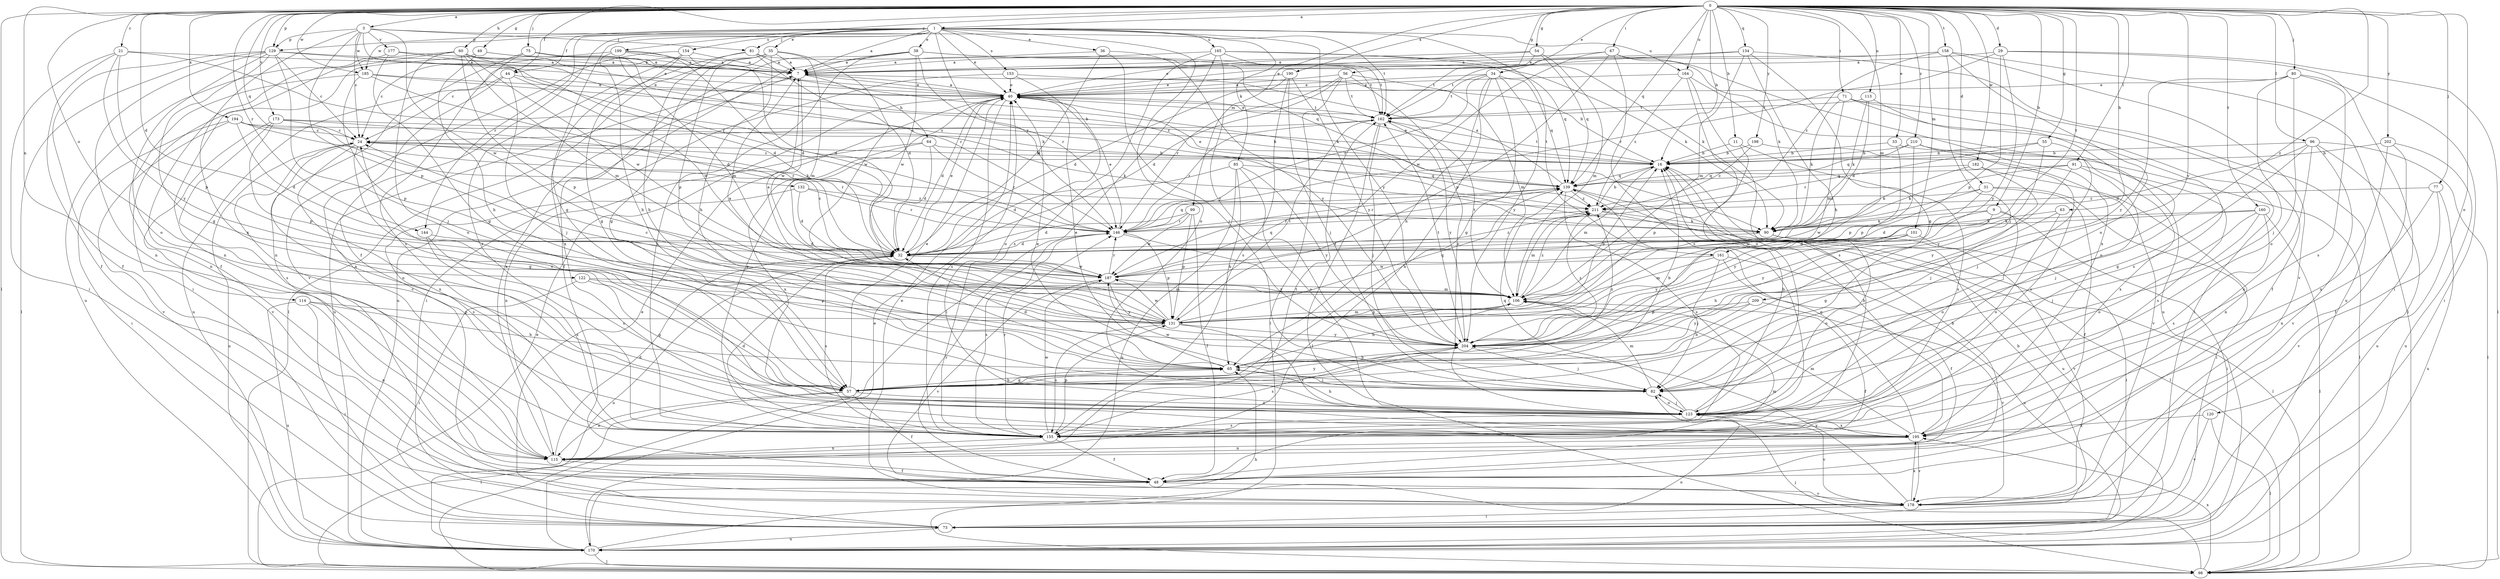 strict digraph  {
0;
1;
3;
7;
9;
11;
16;
21;
24;
29;
31;
32;
33;
34;
35;
36;
38;
40;
44;
48;
49;
54;
55;
56;
57;
60;
63;
64;
65;
67;
71;
73;
75;
77;
80;
81;
82;
85;
90;
91;
96;
98;
99;
101;
106;
113;
114;
115;
120;
122;
123;
129;
131;
132;
134;
139;
144;
146;
153;
154;
155;
158;
160;
161;
162;
164;
165;
170;
173;
177;
178;
182;
185;
187;
190;
194;
195;
198;
199;
202;
204;
209;
210;
211;
0 -> 1  [label=a];
0 -> 3  [label=a];
0 -> 9  [label=b];
0 -> 11  [label=b];
0 -> 16  [label=b];
0 -> 21  [label=c];
0 -> 29  [label=d];
0 -> 31  [label=d];
0 -> 32  [label=d];
0 -> 33  [label=e];
0 -> 34  [label=e];
0 -> 44  [label=f];
0 -> 49  [label=g];
0 -> 54  [label=g];
0 -> 55  [label=g];
0 -> 56  [label=g];
0 -> 60  [label=h];
0 -> 63  [label=h];
0 -> 67  [label=i];
0 -> 71  [label=i];
0 -> 75  [label=j];
0 -> 77  [label=j];
0 -> 80  [label=j];
0 -> 91  [label=l];
0 -> 96  [label=l];
0 -> 98  [label=l];
0 -> 99  [label=m];
0 -> 101  [label=m];
0 -> 106  [label=m];
0 -> 113  [label=n];
0 -> 114  [label=n];
0 -> 120  [label=o];
0 -> 122  [label=o];
0 -> 129  [label=p];
0 -> 132  [label=q];
0 -> 134  [label=q];
0 -> 139  [label=q];
0 -> 144  [label=r];
0 -> 158  [label=t];
0 -> 160  [label=t];
0 -> 161  [label=t];
0 -> 164  [label=u];
0 -> 173  [label=v];
0 -> 182  [label=w];
0 -> 185  [label=w];
0 -> 190  [label=x];
0 -> 194  [label=x];
0 -> 198  [label=y];
0 -> 199  [label=y];
0 -> 202  [label=y];
0 -> 204  [label=y];
0 -> 209  [label=z];
0 -> 210  [label=z];
1 -> 7  [label=a];
1 -> 35  [label=e];
1 -> 36  [label=e];
1 -> 38  [label=e];
1 -> 40  [label=e];
1 -> 44  [label=f];
1 -> 48  [label=f];
1 -> 57  [label=g];
1 -> 81  [label=j];
1 -> 85  [label=k];
1 -> 123  [label=o];
1 -> 129  [label=p];
1 -> 144  [label=r];
1 -> 146  [label=r];
1 -> 153  [label=s];
1 -> 154  [label=s];
1 -> 161  [label=t];
1 -> 164  [label=u];
1 -> 165  [label=u];
1 -> 185  [label=w];
1 -> 204  [label=y];
3 -> 24  [label=c];
3 -> 81  [label=j];
3 -> 129  [label=p];
3 -> 131  [label=p];
3 -> 146  [label=r];
3 -> 162  [label=t];
3 -> 177  [label=v];
3 -> 185  [label=w];
3 -> 187  [label=w];
3 -> 195  [label=x];
7 -> 40  [label=e];
7 -> 64  [label=h];
7 -> 170  [label=u];
7 -> 187  [label=w];
9 -> 32  [label=d];
9 -> 73  [label=i];
9 -> 90  [label=k];
9 -> 123  [label=o];
9 -> 204  [label=y];
11 -> 16  [label=b];
11 -> 131  [label=p];
11 -> 155  [label=s];
16 -> 24  [label=c];
16 -> 40  [label=e];
16 -> 106  [label=m];
16 -> 139  [label=q];
16 -> 162  [label=t];
21 -> 7  [label=a];
21 -> 48  [label=f];
21 -> 73  [label=i];
21 -> 90  [label=k];
21 -> 131  [label=p];
21 -> 204  [label=y];
24 -> 16  [label=b];
24 -> 57  [label=g];
24 -> 123  [label=o];
24 -> 146  [label=r];
24 -> 170  [label=u];
24 -> 195  [label=x];
29 -> 7  [label=a];
29 -> 73  [label=i];
29 -> 98  [label=l];
29 -> 131  [label=p];
29 -> 146  [label=r];
29 -> 204  [label=y];
31 -> 48  [label=f];
31 -> 73  [label=i];
31 -> 187  [label=w];
31 -> 204  [label=y];
31 -> 211  [label=z];
32 -> 24  [label=c];
32 -> 40  [label=e];
32 -> 155  [label=s];
32 -> 170  [label=u];
32 -> 187  [label=w];
32 -> 211  [label=z];
33 -> 16  [label=b];
33 -> 98  [label=l];
33 -> 131  [label=p];
34 -> 40  [label=e];
34 -> 57  [label=g];
34 -> 65  [label=h];
34 -> 115  [label=n];
34 -> 139  [label=q];
34 -> 146  [label=r];
34 -> 162  [label=t];
34 -> 204  [label=y];
35 -> 7  [label=a];
35 -> 24  [label=c];
35 -> 57  [label=g];
35 -> 65  [label=h];
35 -> 98  [label=l];
35 -> 106  [label=m];
35 -> 131  [label=p];
35 -> 187  [label=w];
36 -> 7  [label=a];
36 -> 32  [label=d];
36 -> 82  [label=j];
36 -> 204  [label=y];
38 -> 7  [label=a];
38 -> 48  [label=f];
38 -> 90  [label=k];
38 -> 146  [label=r];
38 -> 155  [label=s];
38 -> 162  [label=t];
38 -> 170  [label=u];
38 -> 187  [label=w];
40 -> 7  [label=a];
40 -> 32  [label=d];
40 -> 155  [label=s];
40 -> 162  [label=t];
44 -> 40  [label=e];
44 -> 82  [label=j];
44 -> 115  [label=n];
44 -> 170  [label=u];
44 -> 187  [label=w];
48 -> 16  [label=b];
48 -> 106  [label=m];
48 -> 146  [label=r];
48 -> 178  [label=v];
49 -> 7  [label=a];
49 -> 40  [label=e];
49 -> 65  [label=h];
49 -> 73  [label=i];
54 -> 7  [label=a];
54 -> 40  [label=e];
54 -> 106  [label=m];
54 -> 139  [label=q];
54 -> 162  [label=t];
55 -> 16  [label=b];
55 -> 82  [label=j];
55 -> 146  [label=r];
55 -> 204  [label=y];
56 -> 32  [label=d];
56 -> 40  [label=e];
56 -> 98  [label=l];
56 -> 106  [label=m];
56 -> 123  [label=o];
56 -> 146  [label=r];
56 -> 162  [label=t];
57 -> 16  [label=b];
57 -> 24  [label=c];
57 -> 40  [label=e];
57 -> 48  [label=f];
57 -> 65  [label=h];
57 -> 98  [label=l];
57 -> 115  [label=n];
57 -> 123  [label=o];
57 -> 204  [label=y];
60 -> 7  [label=a];
60 -> 32  [label=d];
60 -> 48  [label=f];
60 -> 106  [label=m];
60 -> 115  [label=n];
60 -> 123  [label=o];
60 -> 131  [label=p];
60 -> 187  [label=w];
60 -> 211  [label=z];
63 -> 57  [label=g];
63 -> 90  [label=k];
63 -> 123  [label=o];
64 -> 16  [label=b];
64 -> 32  [label=d];
64 -> 115  [label=n];
64 -> 146  [label=r];
64 -> 195  [label=x];
65 -> 32  [label=d];
65 -> 40  [label=e];
65 -> 57  [label=g];
65 -> 82  [label=j];
65 -> 211  [label=z];
67 -> 7  [label=a];
67 -> 90  [label=k];
67 -> 131  [label=p];
67 -> 155  [label=s];
67 -> 187  [label=w];
67 -> 195  [label=x];
71 -> 48  [label=f];
71 -> 73  [label=i];
71 -> 90  [label=k];
71 -> 106  [label=m];
71 -> 155  [label=s];
71 -> 162  [label=t];
73 -> 16  [label=b];
73 -> 40  [label=e];
73 -> 170  [label=u];
75 -> 7  [label=a];
75 -> 115  [label=n];
75 -> 146  [label=r];
75 -> 155  [label=s];
77 -> 115  [label=n];
77 -> 170  [label=u];
77 -> 178  [label=v];
77 -> 211  [label=z];
80 -> 40  [label=e];
80 -> 73  [label=i];
80 -> 82  [label=j];
80 -> 123  [label=o];
80 -> 155  [label=s];
80 -> 204  [label=y];
81 -> 7  [label=a];
81 -> 32  [label=d];
81 -> 65  [label=h];
81 -> 139  [label=q];
81 -> 195  [label=x];
82 -> 40  [label=e];
82 -> 106  [label=m];
82 -> 123  [label=o];
82 -> 187  [label=w];
85 -> 32  [label=d];
85 -> 65  [label=h];
85 -> 123  [label=o];
85 -> 139  [label=q];
85 -> 170  [label=u];
85 -> 204  [label=y];
90 -> 32  [label=d];
90 -> 123  [label=o];
90 -> 178  [label=v];
91 -> 82  [label=j];
91 -> 90  [label=k];
91 -> 139  [label=q];
91 -> 155  [label=s];
91 -> 204  [label=y];
96 -> 16  [label=b];
96 -> 32  [label=d];
96 -> 57  [label=g];
96 -> 98  [label=l];
96 -> 170  [label=u];
96 -> 178  [label=v];
96 -> 195  [label=x];
98 -> 40  [label=e];
98 -> 82  [label=j];
98 -> 195  [label=x];
99 -> 32  [label=d];
99 -> 48  [label=f];
99 -> 131  [label=p];
99 -> 146  [label=r];
99 -> 187  [label=w];
101 -> 32  [label=d];
101 -> 65  [label=h];
101 -> 73  [label=i];
101 -> 204  [label=y];
106 -> 7  [label=a];
106 -> 48  [label=f];
106 -> 65  [label=h];
106 -> 131  [label=p];
106 -> 162  [label=t];
106 -> 211  [label=z];
113 -> 32  [label=d];
113 -> 90  [label=k];
113 -> 123  [label=o];
113 -> 162  [label=t];
114 -> 65  [label=h];
114 -> 73  [label=i];
114 -> 115  [label=n];
114 -> 131  [label=p];
114 -> 170  [label=u];
115 -> 7  [label=a];
115 -> 32  [label=d];
115 -> 48  [label=f];
115 -> 162  [label=t];
120 -> 98  [label=l];
120 -> 178  [label=v];
120 -> 195  [label=x];
122 -> 57  [label=g];
122 -> 73  [label=i];
122 -> 106  [label=m];
122 -> 131  [label=p];
123 -> 16  [label=b];
123 -> 65  [label=h];
123 -> 82  [label=j];
123 -> 139  [label=q];
123 -> 155  [label=s];
123 -> 178  [label=v];
123 -> 195  [label=x];
129 -> 7  [label=a];
129 -> 24  [label=c];
129 -> 40  [label=e];
129 -> 48  [label=f];
129 -> 57  [label=g];
129 -> 82  [label=j];
129 -> 98  [label=l];
129 -> 115  [label=n];
129 -> 123  [label=o];
131 -> 7  [label=a];
131 -> 16  [label=b];
131 -> 24  [label=c];
131 -> 106  [label=m];
131 -> 139  [label=q];
131 -> 155  [label=s];
131 -> 162  [label=t];
131 -> 187  [label=w];
131 -> 195  [label=x];
131 -> 204  [label=y];
132 -> 32  [label=d];
132 -> 146  [label=r];
132 -> 155  [label=s];
132 -> 211  [label=z];
134 -> 7  [label=a];
134 -> 57  [label=g];
134 -> 65  [label=h];
134 -> 106  [label=m];
134 -> 162  [label=t];
134 -> 170  [label=u];
139 -> 7  [label=a];
139 -> 40  [label=e];
139 -> 98  [label=l];
139 -> 146  [label=r];
139 -> 155  [label=s];
139 -> 170  [label=u];
139 -> 211  [label=z];
144 -> 32  [label=d];
144 -> 123  [label=o];
144 -> 155  [label=s];
146 -> 32  [label=d];
146 -> 40  [label=e];
146 -> 131  [label=p];
146 -> 139  [label=q];
146 -> 155  [label=s];
146 -> 204  [label=y];
153 -> 16  [label=b];
153 -> 40  [label=e];
153 -> 73  [label=i];
153 -> 123  [label=o];
154 -> 7  [label=a];
154 -> 32  [label=d];
154 -> 57  [label=g];
154 -> 155  [label=s];
154 -> 178  [label=v];
155 -> 32  [label=d];
155 -> 40  [label=e];
155 -> 48  [label=f];
155 -> 115  [label=n];
155 -> 131  [label=p];
155 -> 146  [label=r];
155 -> 187  [label=w];
158 -> 7  [label=a];
158 -> 40  [label=e];
158 -> 82  [label=j];
158 -> 98  [label=l];
158 -> 123  [label=o];
158 -> 178  [label=v];
158 -> 211  [label=z];
160 -> 82  [label=j];
160 -> 90  [label=k];
160 -> 98  [label=l];
160 -> 123  [label=o];
160 -> 155  [label=s];
160 -> 187  [label=w];
161 -> 48  [label=f];
161 -> 82  [label=j];
161 -> 106  [label=m];
161 -> 170  [label=u];
161 -> 187  [label=w];
162 -> 24  [label=c];
162 -> 40  [label=e];
162 -> 82  [label=j];
162 -> 98  [label=l];
162 -> 146  [label=r];
162 -> 204  [label=y];
164 -> 40  [label=e];
164 -> 123  [label=o];
164 -> 155  [label=s];
164 -> 170  [label=u];
164 -> 211  [label=z];
165 -> 7  [label=a];
165 -> 90  [label=k];
165 -> 98  [label=l];
165 -> 139  [label=q];
165 -> 155  [label=s];
165 -> 162  [label=t];
165 -> 204  [label=y];
170 -> 40  [label=e];
170 -> 65  [label=h];
170 -> 98  [label=l];
170 -> 123  [label=o];
173 -> 24  [label=c];
173 -> 90  [label=k];
173 -> 131  [label=p];
173 -> 146  [label=r];
173 -> 155  [label=s];
173 -> 178  [label=v];
177 -> 7  [label=a];
177 -> 57  [label=g];
177 -> 170  [label=u];
177 -> 211  [label=z];
178 -> 40  [label=e];
178 -> 73  [label=i];
178 -> 195  [label=x];
178 -> 204  [label=y];
182 -> 82  [label=j];
182 -> 90  [label=k];
182 -> 115  [label=n];
182 -> 139  [label=q];
185 -> 16  [label=b];
185 -> 32  [label=d];
185 -> 40  [label=e];
185 -> 115  [label=n];
185 -> 131  [label=p];
187 -> 106  [label=m];
187 -> 139  [label=q];
187 -> 146  [label=r];
187 -> 178  [label=v];
187 -> 204  [label=y];
190 -> 32  [label=d];
190 -> 40  [label=e];
190 -> 82  [label=j];
190 -> 155  [label=s];
190 -> 204  [label=y];
194 -> 16  [label=b];
194 -> 24  [label=c];
194 -> 32  [label=d];
194 -> 73  [label=i];
194 -> 90  [label=k];
194 -> 178  [label=v];
195 -> 16  [label=b];
195 -> 24  [label=c];
195 -> 106  [label=m];
195 -> 115  [label=n];
195 -> 139  [label=q];
195 -> 178  [label=v];
198 -> 16  [label=b];
198 -> 178  [label=v];
198 -> 211  [label=z];
199 -> 7  [label=a];
199 -> 24  [label=c];
199 -> 32  [label=d];
199 -> 65  [label=h];
199 -> 90  [label=k];
199 -> 106  [label=m];
202 -> 16  [label=b];
202 -> 48  [label=f];
202 -> 170  [label=u];
202 -> 195  [label=x];
204 -> 65  [label=h];
204 -> 82  [label=j];
204 -> 155  [label=s];
204 -> 162  [label=t];
204 -> 211  [label=z];
209 -> 65  [label=h];
209 -> 131  [label=p];
209 -> 178  [label=v];
209 -> 204  [label=y];
210 -> 16  [label=b];
210 -> 131  [label=p];
210 -> 139  [label=q];
210 -> 155  [label=s];
210 -> 195  [label=x];
211 -> 16  [label=b];
211 -> 90  [label=k];
211 -> 98  [label=l];
211 -> 106  [label=m];
211 -> 146  [label=r];
}
